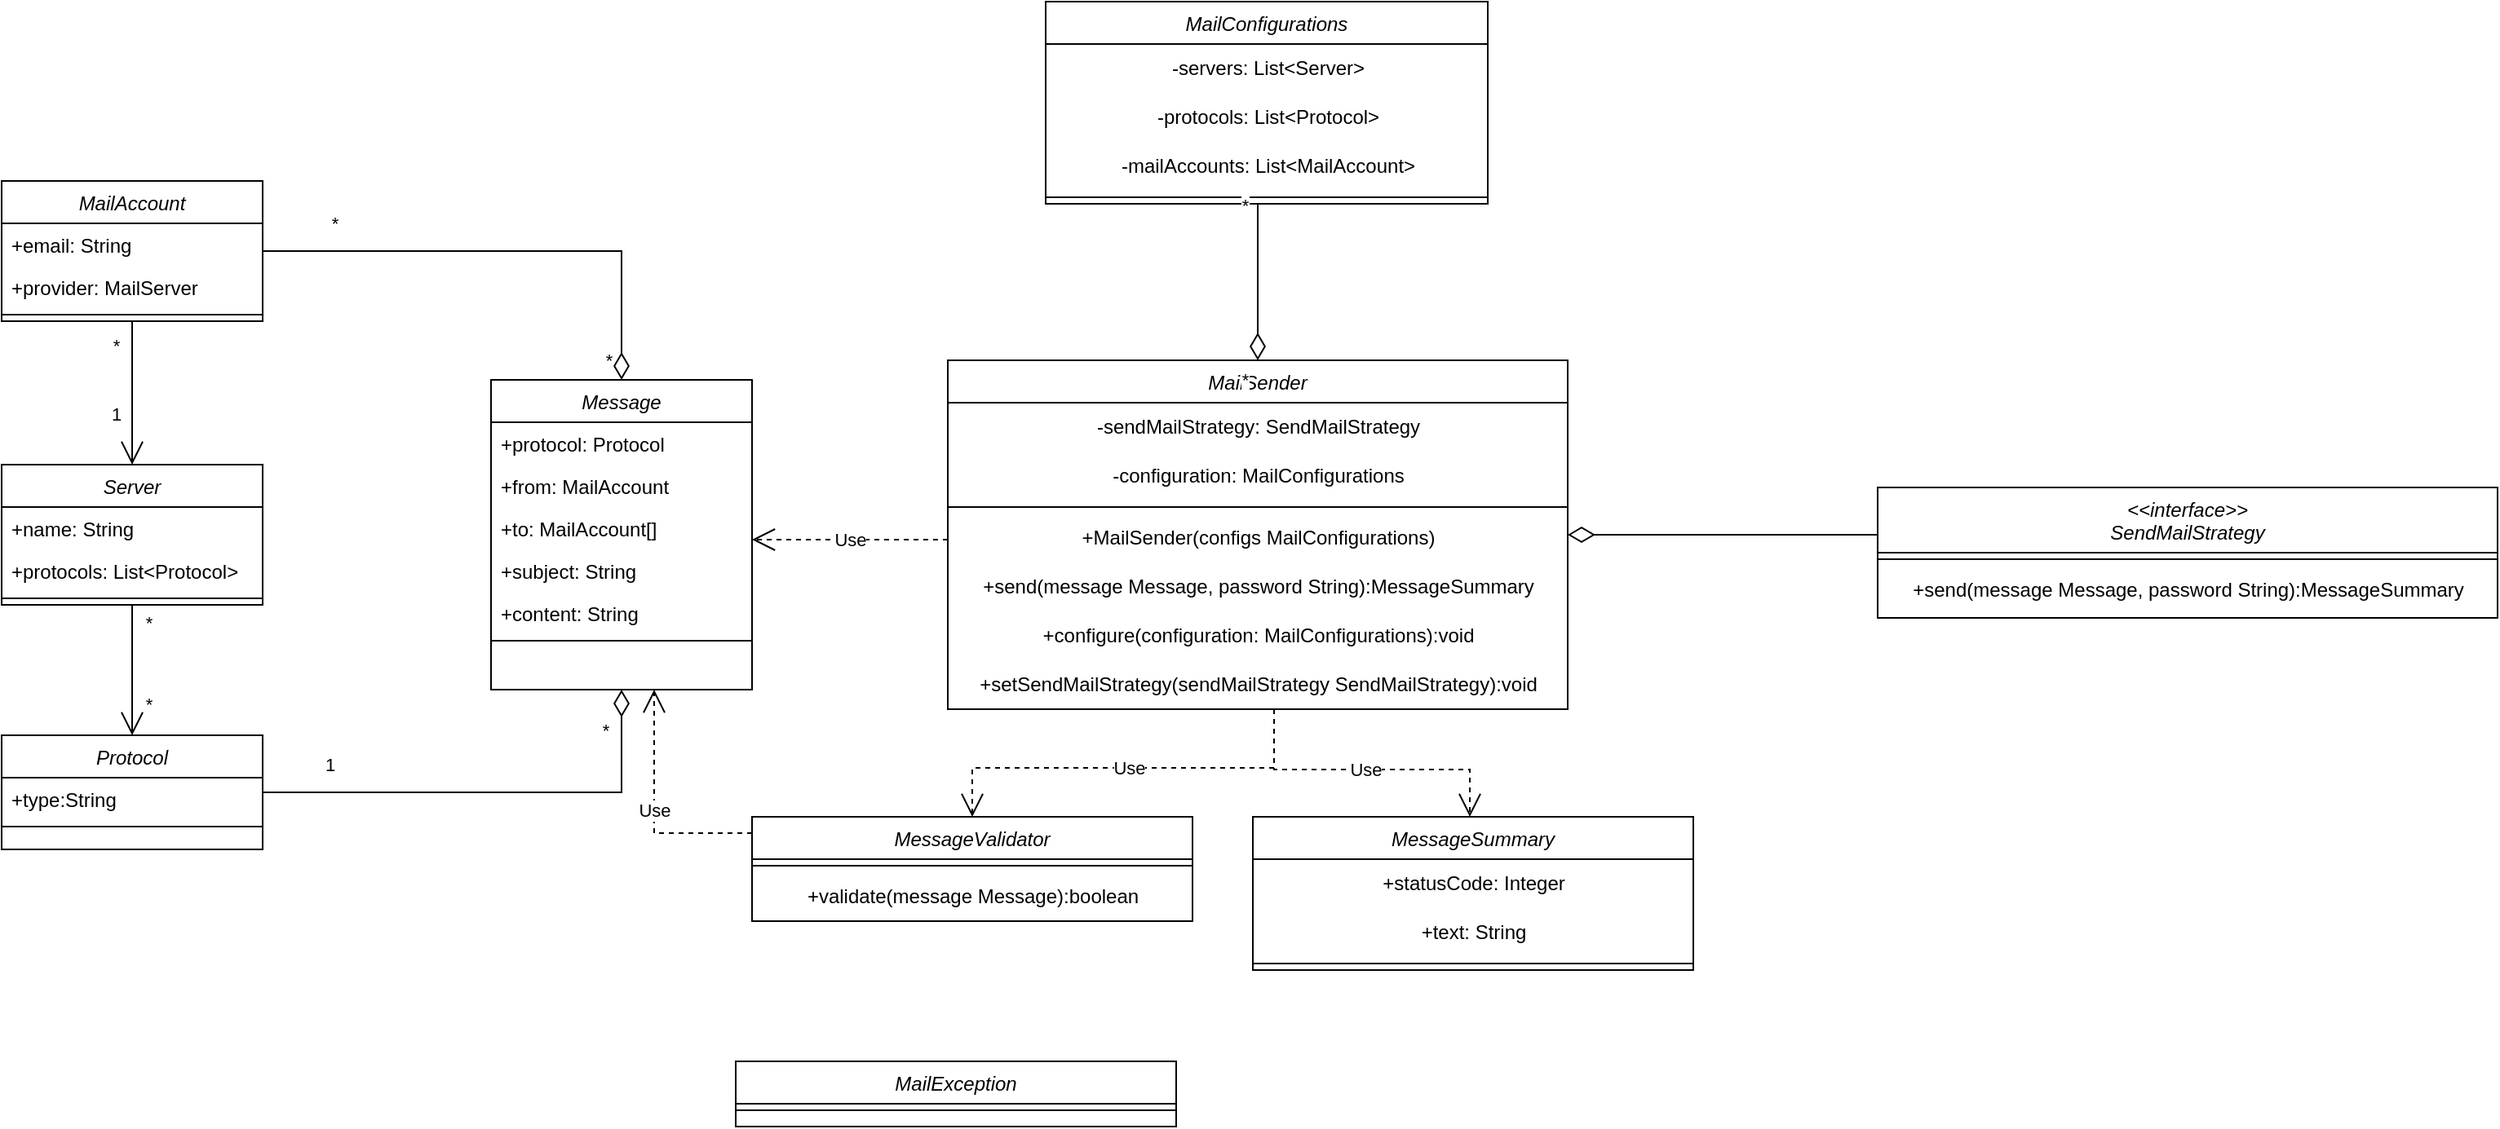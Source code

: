<mxfile version="20.3.0" type="device"><diagram id="C5RBs43oDa-KdzZeNtuy" name="Page-1"><mxGraphModel dx="841" dy="1923" grid="1" gridSize="10" guides="1" tooltips="1" connect="1" arrows="1" fold="1" page="1" pageScale="1" pageWidth="827" pageHeight="1169" math="0" shadow="0"><root><mxCell id="WIyWlLk6GJQsqaUBKTNV-0"/><mxCell id="WIyWlLk6GJQsqaUBKTNV-1" parent="WIyWlLk6GJQsqaUBKTNV-0"/><mxCell id="zkfFHV4jXpPFQw0GAbJ--0" value="MailAccount" style="swimlane;fontStyle=2;align=center;verticalAlign=top;childLayout=stackLayout;horizontal=1;startSize=26;horizontalStack=0;resizeParent=1;resizeLast=0;collapsible=1;marginBottom=0;rounded=0;shadow=0;strokeWidth=1;" parent="WIyWlLk6GJQsqaUBKTNV-1" vertex="1"><mxGeometry x="60" y="-140" width="160" height="86" as="geometry"><mxRectangle x="230" y="140" width="160" height="26" as="alternateBounds"/></mxGeometry></mxCell><mxCell id="zkfFHV4jXpPFQw0GAbJ--1" value="+email: String" style="text;align=left;verticalAlign=top;spacingLeft=4;spacingRight=4;overflow=hidden;rotatable=0;points=[[0,0.5],[1,0.5]];portConstraint=eastwest;" parent="zkfFHV4jXpPFQw0GAbJ--0" vertex="1"><mxGeometry y="26" width="160" height="26" as="geometry"/></mxCell><mxCell id="-uwHey7gto79bpNO2dy7-0" value="+provider: MailServer" style="text;align=left;verticalAlign=top;spacingLeft=4;spacingRight=4;overflow=hidden;rotatable=0;points=[[0,0.5],[1,0.5]];portConstraint=eastwest;" vertex="1" parent="zkfFHV4jXpPFQw0GAbJ--0"><mxGeometry y="52" width="160" height="26" as="geometry"/></mxCell><mxCell id="zkfFHV4jXpPFQw0GAbJ--4" value="" style="line;html=1;strokeWidth=1;align=left;verticalAlign=middle;spacingTop=-1;spacingLeft=3;spacingRight=3;rotatable=0;labelPosition=right;points=[];portConstraint=eastwest;" parent="zkfFHV4jXpPFQw0GAbJ--0" vertex="1"><mxGeometry y="78" width="160" height="8" as="geometry"/></mxCell><mxCell id="-uwHey7gto79bpNO2dy7-1" value="Server" style="swimlane;fontStyle=2;align=center;verticalAlign=top;childLayout=stackLayout;horizontal=1;startSize=26;horizontalStack=0;resizeParent=1;resizeLast=0;collapsible=1;marginBottom=0;rounded=0;shadow=0;strokeWidth=1;" vertex="1" parent="WIyWlLk6GJQsqaUBKTNV-1"><mxGeometry x="60" y="34" width="160" height="86" as="geometry"><mxRectangle x="230" y="140" width="160" height="26" as="alternateBounds"/></mxGeometry></mxCell><mxCell id="-uwHey7gto79bpNO2dy7-2" value="+name: String" style="text;align=left;verticalAlign=top;spacingLeft=4;spacingRight=4;overflow=hidden;rotatable=0;points=[[0,0.5],[1,0.5]];portConstraint=eastwest;" vertex="1" parent="-uwHey7gto79bpNO2dy7-1"><mxGeometry y="26" width="160" height="26" as="geometry"/></mxCell><mxCell id="-uwHey7gto79bpNO2dy7-10" value="+protocols: List&lt;Protocol&gt;" style="text;align=left;verticalAlign=top;spacingLeft=4;spacingRight=4;overflow=hidden;rotatable=0;points=[[0,0.5],[1,0.5]];portConstraint=eastwest;" vertex="1" parent="-uwHey7gto79bpNO2dy7-1"><mxGeometry y="52" width="160" height="26" as="geometry"/></mxCell><mxCell id="-uwHey7gto79bpNO2dy7-4" value="" style="line;html=1;strokeWidth=1;align=left;verticalAlign=middle;spacingTop=-1;spacingLeft=3;spacingRight=3;rotatable=0;labelPosition=right;points=[];portConstraint=eastwest;" vertex="1" parent="-uwHey7gto79bpNO2dy7-1"><mxGeometry y="78" width="160" height="8" as="geometry"/></mxCell><mxCell id="-uwHey7gto79bpNO2dy7-5" value="Protocol" style="swimlane;fontStyle=2;align=center;verticalAlign=top;childLayout=stackLayout;horizontal=1;startSize=26;horizontalStack=0;resizeParent=1;resizeLast=0;collapsible=1;marginBottom=0;rounded=0;shadow=0;strokeWidth=1;" vertex="1" parent="WIyWlLk6GJQsqaUBKTNV-1"><mxGeometry x="60" y="200" width="160" height="70" as="geometry"><mxRectangle x="230" y="140" width="160" height="26" as="alternateBounds"/></mxGeometry></mxCell><mxCell id="-uwHey7gto79bpNO2dy7-6" value="+type:String" style="text;align=left;verticalAlign=top;spacingLeft=4;spacingRight=4;overflow=hidden;rotatable=0;points=[[0,0.5],[1,0.5]];portConstraint=eastwest;" vertex="1" parent="-uwHey7gto79bpNO2dy7-5"><mxGeometry y="26" width="160" height="26" as="geometry"/></mxCell><mxCell id="-uwHey7gto79bpNO2dy7-8" value="" style="line;html=1;strokeWidth=1;align=left;verticalAlign=middle;spacingTop=-1;spacingLeft=3;spacingRight=3;rotatable=0;labelPosition=right;points=[];portConstraint=eastwest;" vertex="1" parent="-uwHey7gto79bpNO2dy7-5"><mxGeometry y="52" width="160" height="8" as="geometry"/></mxCell><mxCell id="-uwHey7gto79bpNO2dy7-11" value="" style="endArrow=open;html=1;endSize=12;startArrow=none;startSize=14;startFill=0;edgeStyle=orthogonalEdgeStyle;align=left;verticalAlign=bottom;rounded=0;" edge="1" parent="WIyWlLk6GJQsqaUBKTNV-1" source="zkfFHV4jXpPFQw0GAbJ--0" target="-uwHey7gto79bpNO2dy7-1"><mxGeometry x="-1" y="3" relative="1" as="geometry"><mxPoint x="270" y="234.71" as="sourcePoint"/><mxPoint x="430" y="234.71" as="targetPoint"/></mxGeometry></mxCell><mxCell id="-uwHey7gto79bpNO2dy7-13" value="*" style="edgeLabel;html=1;align=center;verticalAlign=middle;resizable=0;points=[];" vertex="1" connectable="0" parent="-uwHey7gto79bpNO2dy7-11"><mxGeometry x="-0.763" y="-1" relative="1" as="geometry"><mxPoint x="-9" y="4" as="offset"/></mxGeometry></mxCell><mxCell id="-uwHey7gto79bpNO2dy7-21" value="1" style="edgeLabel;html=1;align=center;verticalAlign=middle;resizable=0;points=[];" vertex="1" connectable="0" parent="-uwHey7gto79bpNO2dy7-11"><mxGeometry x="0.645" y="-1" relative="1" as="geometry"><mxPoint x="-9" y="-16" as="offset"/></mxGeometry></mxCell><mxCell id="-uwHey7gto79bpNO2dy7-12" value="" style="endArrow=open;html=1;endSize=12;startArrow=none;startSize=14;startFill=0;edgeStyle=orthogonalEdgeStyle;align=left;verticalAlign=bottom;rounded=0;" edge="1" parent="WIyWlLk6GJQsqaUBKTNV-1" source="-uwHey7gto79bpNO2dy7-1" target="-uwHey7gto79bpNO2dy7-5"><mxGeometry x="-1" y="3" relative="1" as="geometry"><mxPoint x="370" y="87" as="sourcePoint"/><mxPoint x="230" y="87" as="targetPoint"/></mxGeometry></mxCell><mxCell id="-uwHey7gto79bpNO2dy7-19" value="*" style="edgeLabel;html=1;align=center;verticalAlign=middle;resizable=0;points=[];" vertex="1" connectable="0" parent="-uwHey7gto79bpNO2dy7-12"><mxGeometry x="-0.723" relative="1" as="geometry"><mxPoint x="10" as="offset"/></mxGeometry></mxCell><mxCell id="-uwHey7gto79bpNO2dy7-20" value="*" style="edgeLabel;html=1;align=center;verticalAlign=middle;resizable=0;points=[];" vertex="1" connectable="0" parent="-uwHey7gto79bpNO2dy7-12"><mxGeometry x="0.785" y="1" relative="1" as="geometry"><mxPoint x="9" y="-11" as="offset"/></mxGeometry></mxCell><mxCell id="-uwHey7gto79bpNO2dy7-22" value="Message" style="swimlane;fontStyle=2;align=center;verticalAlign=top;childLayout=stackLayout;horizontal=1;startSize=26;horizontalStack=0;resizeParent=1;resizeLast=0;collapsible=1;marginBottom=0;rounded=0;shadow=0;strokeWidth=1;" vertex="1" parent="WIyWlLk6GJQsqaUBKTNV-1"><mxGeometry x="360" y="-18" width="160" height="190" as="geometry"><mxRectangle x="230" y="140" width="160" height="26" as="alternateBounds"/></mxGeometry></mxCell><mxCell id="-uwHey7gto79bpNO2dy7-23" value="+protocol: Protocol" style="text;align=left;verticalAlign=top;spacingLeft=4;spacingRight=4;overflow=hidden;rotatable=0;points=[[0,0.5],[1,0.5]];portConstraint=eastwest;" vertex="1" parent="-uwHey7gto79bpNO2dy7-22"><mxGeometry y="26" width="160" height="26" as="geometry"/></mxCell><mxCell id="-uwHey7gto79bpNO2dy7-26" value="+from: MailAccount" style="text;align=left;verticalAlign=top;spacingLeft=4;spacingRight=4;overflow=hidden;rotatable=0;points=[[0,0.5],[1,0.5]];portConstraint=eastwest;" vertex="1" parent="-uwHey7gto79bpNO2dy7-22"><mxGeometry y="52" width="160" height="26" as="geometry"/></mxCell><mxCell id="-uwHey7gto79bpNO2dy7-27" value="+to: MailAccount[]" style="text;align=left;verticalAlign=top;spacingLeft=4;spacingRight=4;overflow=hidden;rotatable=0;points=[[0,0.5],[1,0.5]];portConstraint=eastwest;" vertex="1" parent="-uwHey7gto79bpNO2dy7-22"><mxGeometry y="78" width="160" height="26" as="geometry"/></mxCell><mxCell id="-uwHey7gto79bpNO2dy7-28" value="+subject: String" style="text;align=left;verticalAlign=top;spacingLeft=4;spacingRight=4;overflow=hidden;rotatable=0;points=[[0,0.5],[1,0.5]];portConstraint=eastwest;" vertex="1" parent="-uwHey7gto79bpNO2dy7-22"><mxGeometry y="104" width="160" height="26" as="geometry"/></mxCell><mxCell id="-uwHey7gto79bpNO2dy7-29" value="+content: String" style="text;align=left;verticalAlign=top;spacingLeft=4;spacingRight=4;overflow=hidden;rotatable=0;points=[[0,0.5],[1,0.5]];portConstraint=eastwest;" vertex="1" parent="-uwHey7gto79bpNO2dy7-22"><mxGeometry y="130" width="160" height="26" as="geometry"/></mxCell><mxCell id="-uwHey7gto79bpNO2dy7-25" value="" style="line;html=1;strokeWidth=1;align=left;verticalAlign=middle;spacingTop=-1;spacingLeft=3;spacingRight=3;rotatable=0;labelPosition=right;points=[];portConstraint=eastwest;" vertex="1" parent="-uwHey7gto79bpNO2dy7-22"><mxGeometry y="156" width="160" height="8" as="geometry"/></mxCell><mxCell id="-uwHey7gto79bpNO2dy7-30" value="MailSender" style="swimlane;fontStyle=2;align=center;verticalAlign=top;childLayout=stackLayout;horizontal=1;startSize=26;horizontalStack=0;resizeParent=1;resizeLast=0;collapsible=1;marginBottom=0;rounded=0;shadow=0;strokeWidth=1;" vertex="1" parent="WIyWlLk6GJQsqaUBKTNV-1"><mxGeometry x="640" y="-30" width="380" height="214" as="geometry"><mxRectangle x="230" y="140" width="160" height="26" as="alternateBounds"/></mxGeometry></mxCell><mxCell id="-uwHey7gto79bpNO2dy7-93" value="-sendMailStrategy: SendMailStrategy" style="text;html=1;align=center;verticalAlign=middle;resizable=0;points=[];autosize=1;strokeColor=none;fillColor=none;" vertex="1" parent="-uwHey7gto79bpNO2dy7-30"><mxGeometry y="26" width="380" height="30" as="geometry"/></mxCell><mxCell id="-uwHey7gto79bpNO2dy7-119" value="-configuration: MailConfigurations" style="text;html=1;align=center;verticalAlign=middle;resizable=0;points=[];autosize=1;strokeColor=none;fillColor=none;" vertex="1" parent="-uwHey7gto79bpNO2dy7-30"><mxGeometry y="56" width="380" height="30" as="geometry"/></mxCell><mxCell id="-uwHey7gto79bpNO2dy7-33" value="" style="line;html=1;strokeWidth=1;align=left;verticalAlign=middle;spacingTop=-1;spacingLeft=3;spacingRight=3;rotatable=0;labelPosition=right;points=[];portConstraint=eastwest;" vertex="1" parent="-uwHey7gto79bpNO2dy7-30"><mxGeometry y="86" width="380" height="8" as="geometry"/></mxCell><mxCell id="-uwHey7gto79bpNO2dy7-34" value="+MailSender(configs MailConfigurations)" style="text;html=1;align=center;verticalAlign=middle;resizable=0;points=[];autosize=1;strokeColor=none;fillColor=none;" vertex="1" parent="-uwHey7gto79bpNO2dy7-30"><mxGeometry y="94" width="380" height="30" as="geometry"/></mxCell><mxCell id="-uwHey7gto79bpNO2dy7-108" value="+send(message Message, password String):MessageSummary" style="text;html=1;align=center;verticalAlign=middle;resizable=0;points=[];autosize=1;strokeColor=none;fillColor=none;" vertex="1" parent="-uwHey7gto79bpNO2dy7-30"><mxGeometry y="124" width="380" height="30" as="geometry"/></mxCell><mxCell id="-uwHey7gto79bpNO2dy7-107" value="+configure(configuration: MailConfigurations):void" style="text;html=1;align=center;verticalAlign=middle;resizable=0;points=[];autosize=1;strokeColor=none;fillColor=none;" vertex="1" parent="-uwHey7gto79bpNO2dy7-30"><mxGeometry y="154" width="380" height="30" as="geometry"/></mxCell><mxCell id="-uwHey7gto79bpNO2dy7-109" value="+setSendMailStrategy(sendMailStrategy SendMailStrategy):void" style="text;html=1;align=center;verticalAlign=middle;resizable=0;points=[];autosize=1;strokeColor=none;fillColor=none;" vertex="1" parent="-uwHey7gto79bpNO2dy7-30"><mxGeometry y="184" width="380" height="30" as="geometry"/></mxCell><mxCell id="-uwHey7gto79bpNO2dy7-36" value="" style="endArrow=none;html=1;endSize=12;startArrow=diamondThin;startSize=14;startFill=0;edgeStyle=orthogonalEdgeStyle;align=left;verticalAlign=bottom;rounded=0;endFill=0;" edge="1" parent="WIyWlLk6GJQsqaUBKTNV-1" source="-uwHey7gto79bpNO2dy7-22" target="zkfFHV4jXpPFQw0GAbJ--0"><mxGeometry x="-1" y="3" relative="1" as="geometry"><mxPoint x="400" y="-140" as="sourcePoint"/><mxPoint x="400" y="-52" as="targetPoint"/><Array as="points"><mxPoint x="440" y="-97"/></Array></mxGeometry></mxCell><mxCell id="-uwHey7gto79bpNO2dy7-37" value="*" style="edgeLabel;html=1;align=center;verticalAlign=middle;resizable=0;points=[];" vertex="1" connectable="0" parent="-uwHey7gto79bpNO2dy7-36"><mxGeometry x="-0.763" y="-1" relative="1" as="geometry"><mxPoint x="-9" y="23" as="offset"/></mxGeometry></mxCell><mxCell id="-uwHey7gto79bpNO2dy7-38" value="*" style="edgeLabel;html=1;align=center;verticalAlign=middle;resizable=0;points=[];" vertex="1" connectable="0" parent="-uwHey7gto79bpNO2dy7-36"><mxGeometry x="0.645" y="-1" relative="1" as="geometry"><mxPoint x="-9" y="-16" as="offset"/></mxGeometry></mxCell><mxCell id="-uwHey7gto79bpNO2dy7-42" value="" style="endArrow=none;html=1;endSize=12;startArrow=diamondThin;startSize=14;startFill=0;edgeStyle=orthogonalEdgeStyle;align=left;verticalAlign=bottom;rounded=0;endFill=0;" edge="1" parent="WIyWlLk6GJQsqaUBKTNV-1" source="-uwHey7gto79bpNO2dy7-22" target="-uwHey7gto79bpNO2dy7-5"><mxGeometry x="-1" y="3" relative="1" as="geometry"><mxPoint x="410" y="210" as="sourcePoint"/><mxPoint x="270" y="210" as="targetPoint"/><Array as="points"><mxPoint x="440" y="235"/></Array></mxGeometry></mxCell><mxCell id="-uwHey7gto79bpNO2dy7-43" value="*" style="edgeLabel;html=1;align=center;verticalAlign=middle;resizable=0;points=[];" vertex="1" connectable="0" parent="-uwHey7gto79bpNO2dy7-42"><mxGeometry x="-0.763" y="-1" relative="1" as="geometry"><mxPoint x="-9" y="-9" as="offset"/></mxGeometry></mxCell><mxCell id="-uwHey7gto79bpNO2dy7-44" value="1" style="edgeLabel;html=1;align=center;verticalAlign=middle;resizable=0;points=[];" vertex="1" connectable="0" parent="-uwHey7gto79bpNO2dy7-42"><mxGeometry x="0.645" y="-1" relative="1" as="geometry"><mxPoint x="-9" y="-16" as="offset"/></mxGeometry></mxCell><mxCell id="-uwHey7gto79bpNO2dy7-53" value="MessageValidator" style="swimlane;fontStyle=2;align=center;verticalAlign=top;childLayout=stackLayout;horizontal=1;startSize=26;horizontalStack=0;resizeParent=1;resizeLast=0;collapsible=1;marginBottom=0;rounded=0;shadow=0;strokeWidth=1;" vertex="1" parent="WIyWlLk6GJQsqaUBKTNV-1"><mxGeometry x="520" y="250" width="270" height="64" as="geometry"><mxRectangle x="230" y="140" width="160" height="26" as="alternateBounds"/></mxGeometry></mxCell><mxCell id="-uwHey7gto79bpNO2dy7-60" value="" style="line;html=1;strokeWidth=1;align=left;verticalAlign=middle;spacingTop=-1;spacingLeft=3;spacingRight=3;rotatable=0;labelPosition=right;points=[];portConstraint=eastwest;" vertex="1" parent="-uwHey7gto79bpNO2dy7-53"><mxGeometry y="26" width="270" height="8" as="geometry"/></mxCell><mxCell id="-uwHey7gto79bpNO2dy7-61" value="+validate(message Message):boolean" style="text;html=1;align=center;verticalAlign=middle;resizable=0;points=[];autosize=1;strokeColor=none;fillColor=none;" vertex="1" parent="-uwHey7gto79bpNO2dy7-53"><mxGeometry y="34" width="270" height="30" as="geometry"/></mxCell><mxCell id="-uwHey7gto79bpNO2dy7-62" value="MessageSummary" style="swimlane;fontStyle=2;align=center;verticalAlign=top;childLayout=stackLayout;horizontal=1;startSize=26;horizontalStack=0;resizeParent=1;resizeLast=0;collapsible=1;marginBottom=0;rounded=0;shadow=0;strokeWidth=1;" vertex="1" parent="WIyWlLk6GJQsqaUBKTNV-1"><mxGeometry x="827" y="250" width="270" height="94" as="geometry"><mxRectangle x="230" y="140" width="160" height="26" as="alternateBounds"/></mxGeometry></mxCell><mxCell id="-uwHey7gto79bpNO2dy7-65" value="+statusCode: Integer" style="text;html=1;align=center;verticalAlign=middle;resizable=0;points=[];autosize=1;strokeColor=none;fillColor=none;" vertex="1" parent="-uwHey7gto79bpNO2dy7-62"><mxGeometry y="26" width="270" height="30" as="geometry"/></mxCell><mxCell id="-uwHey7gto79bpNO2dy7-76" value="+text: String" style="text;html=1;align=center;verticalAlign=middle;resizable=0;points=[];autosize=1;strokeColor=none;fillColor=none;" vertex="1" parent="-uwHey7gto79bpNO2dy7-62"><mxGeometry y="56" width="270" height="30" as="geometry"/></mxCell><mxCell id="-uwHey7gto79bpNO2dy7-63" value="" style="line;html=1;strokeWidth=1;align=left;verticalAlign=middle;spacingTop=-1;spacingLeft=3;spacingRight=3;rotatable=0;labelPosition=right;points=[];portConstraint=eastwest;" vertex="1" parent="-uwHey7gto79bpNO2dy7-62"><mxGeometry y="86" width="270" height="8" as="geometry"/></mxCell><mxCell id="-uwHey7gto79bpNO2dy7-78" value="Use" style="endArrow=open;endSize=12;dashed=1;html=1;rounded=0;edgeStyle=orthogonalEdgeStyle;" edge="1" parent="WIyWlLk6GJQsqaUBKTNV-1" source="-uwHey7gto79bpNO2dy7-53" target="-uwHey7gto79bpNO2dy7-22"><mxGeometry width="160" relative="1" as="geometry"><mxPoint x="820" y="200" as="sourcePoint"/><mxPoint x="980" y="200" as="targetPoint"/><Array as="points"><mxPoint x="460" y="260"/></Array></mxGeometry></mxCell><mxCell id="-uwHey7gto79bpNO2dy7-79" value="Use" style="endArrow=open;endSize=12;dashed=1;html=1;rounded=0;edgeStyle=orthogonalEdgeStyle;" edge="1" parent="WIyWlLk6GJQsqaUBKTNV-1" source="-uwHey7gto79bpNO2dy7-30" target="-uwHey7gto79bpNO2dy7-62"><mxGeometry width="160" relative="1" as="geometry"><mxPoint x="665" y="260" as="sourcePoint"/><mxPoint x="480.059" y="182" as="targetPoint"/><Array as="points"><mxPoint x="840" y="221"/><mxPoint x="960" y="221"/></Array></mxGeometry></mxCell><mxCell id="-uwHey7gto79bpNO2dy7-80" value="Use" style="endArrow=open;endSize=12;dashed=1;html=1;rounded=0;edgeStyle=orthogonalEdgeStyle;" edge="1" parent="WIyWlLk6GJQsqaUBKTNV-1" source="-uwHey7gto79bpNO2dy7-30" target="-uwHey7gto79bpNO2dy7-53"><mxGeometry width="160" relative="1" as="geometry"><mxPoint x="850.059" y="110" as="sourcePoint"/><mxPoint x="970.059" y="260" as="targetPoint"/><Array as="points"><mxPoint x="840" y="220"/><mxPoint x="655" y="220"/></Array></mxGeometry></mxCell><mxCell id="-uwHey7gto79bpNO2dy7-82" value="Use" style="endArrow=open;endSize=12;dashed=1;html=1;rounded=0;edgeStyle=orthogonalEdgeStyle;" edge="1" parent="WIyWlLk6GJQsqaUBKTNV-1" source="-uwHey7gto79bpNO2dy7-30" target="-uwHey7gto79bpNO2dy7-22"><mxGeometry width="160" relative="1" as="geometry"><mxPoint x="850" y="110" as="sourcePoint"/><mxPoint x="665" y="260" as="targetPoint"/><Array as="points"><mxPoint x="600" y="80"/><mxPoint x="600" y="80"/></Array></mxGeometry></mxCell><mxCell id="-uwHey7gto79bpNO2dy7-95" value="&lt;&lt;interface&gt;&gt;&#10;SendMailStrategy" style="swimlane;fontStyle=2;align=center;verticalAlign=top;childLayout=stackLayout;horizontal=1;startSize=40;horizontalStack=0;resizeParent=1;resizeLast=0;collapsible=1;marginBottom=0;rounded=0;shadow=0;strokeWidth=1;labelBackgroundColor=none;labelBorderColor=none;whiteSpace=wrap;" vertex="1" parent="WIyWlLk6GJQsqaUBKTNV-1"><mxGeometry x="1210" y="48" width="380" height="80" as="geometry"><mxRectangle x="1260" y="34" width="160" height="26" as="alternateBounds"/></mxGeometry></mxCell><mxCell id="-uwHey7gto79bpNO2dy7-97" value="" style="line;html=1;strokeWidth=1;align=left;verticalAlign=middle;spacingTop=-1;spacingLeft=3;spacingRight=3;rotatable=0;labelPosition=right;points=[];portConstraint=eastwest;" vertex="1" parent="-uwHey7gto79bpNO2dy7-95"><mxGeometry y="40" width="380" height="8" as="geometry"/></mxCell><mxCell id="-uwHey7gto79bpNO2dy7-102" value="+send(message Message, password String):MessageSummary" style="text;html=1;align=center;verticalAlign=middle;resizable=0;points=[];autosize=1;strokeColor=none;fillColor=none;" vertex="1" parent="-uwHey7gto79bpNO2dy7-95"><mxGeometry y="48" width="380" height="30" as="geometry"/></mxCell><mxCell id="-uwHey7gto79bpNO2dy7-99" value="" style="endArrow=none;html=1;endSize=12;startArrow=diamondThin;startSize=14;startFill=0;edgeStyle=orthogonalEdgeStyle;align=left;verticalAlign=bottom;rounded=0;endFill=0;" edge="1" parent="WIyWlLk6GJQsqaUBKTNV-1" source="-uwHey7gto79bpNO2dy7-30" target="-uwHey7gto79bpNO2dy7-95"><mxGeometry x="-1" y="3" relative="1" as="geometry"><mxPoint x="1250" y="34" as="sourcePoint"/><mxPoint x="1030" y="-45.0" as="targetPoint"/><Array as="points"><mxPoint x="1250" y="81"/><mxPoint x="1250" y="81"/></Array></mxGeometry></mxCell><mxCell id="-uwHey7gto79bpNO2dy7-103" value="MailException" style="swimlane;fontStyle=2;align=center;verticalAlign=top;childLayout=stackLayout;horizontal=1;startSize=26;horizontalStack=0;resizeParent=1;resizeLast=0;collapsible=1;marginBottom=0;rounded=0;shadow=0;strokeWidth=1;" vertex="1" parent="WIyWlLk6GJQsqaUBKTNV-1"><mxGeometry x="510" y="400" width="270" height="40" as="geometry"><mxRectangle x="230" y="140" width="160" height="26" as="alternateBounds"/></mxGeometry></mxCell><mxCell id="-uwHey7gto79bpNO2dy7-104" value="" style="line;html=1;strokeWidth=1;align=left;verticalAlign=middle;spacingTop=-1;spacingLeft=3;spacingRight=3;rotatable=0;labelPosition=right;points=[];portConstraint=eastwest;" vertex="1" parent="-uwHey7gto79bpNO2dy7-103"><mxGeometry y="26" width="270" height="8" as="geometry"/></mxCell><mxCell id="-uwHey7gto79bpNO2dy7-110" value="MailConfigurations" style="swimlane;fontStyle=2;align=center;verticalAlign=top;childLayout=stackLayout;horizontal=1;startSize=26;horizontalStack=0;resizeParent=1;resizeLast=0;collapsible=1;marginBottom=0;rounded=0;shadow=0;strokeWidth=1;" vertex="1" parent="WIyWlLk6GJQsqaUBKTNV-1"><mxGeometry x="700" y="-250" width="271" height="124" as="geometry"><mxRectangle x="230" y="140" width="160" height="26" as="alternateBounds"/></mxGeometry></mxCell><mxCell id="-uwHey7gto79bpNO2dy7-111" value="-servers: List&amp;lt;Server&amp;gt;" style="text;html=1;align=center;verticalAlign=middle;resizable=0;points=[];autosize=1;strokeColor=none;fillColor=none;" vertex="1" parent="-uwHey7gto79bpNO2dy7-110"><mxGeometry y="26" width="271" height="30" as="geometry"/></mxCell><mxCell id="-uwHey7gto79bpNO2dy7-124" value="-protocols: List&amp;lt;Protocol&amp;gt;" style="text;html=1;align=center;verticalAlign=middle;resizable=0;points=[];autosize=1;strokeColor=none;fillColor=none;" vertex="1" parent="-uwHey7gto79bpNO2dy7-110"><mxGeometry y="56" width="271" height="30" as="geometry"/></mxCell><mxCell id="-uwHey7gto79bpNO2dy7-125" value="-mailAccounts: List&amp;lt;MailAccount&amp;gt;" style="text;html=1;align=center;verticalAlign=middle;resizable=0;points=[];autosize=1;strokeColor=none;fillColor=none;" vertex="1" parent="-uwHey7gto79bpNO2dy7-110"><mxGeometry y="86" width="271" height="30" as="geometry"/></mxCell><mxCell id="-uwHey7gto79bpNO2dy7-113" value="" style="line;html=1;strokeWidth=1;align=left;verticalAlign=middle;spacingTop=-1;spacingLeft=3;spacingRight=3;rotatable=0;labelPosition=right;points=[];portConstraint=eastwest;" vertex="1" parent="-uwHey7gto79bpNO2dy7-110"><mxGeometry y="116" width="271" height="8" as="geometry"/></mxCell><mxCell id="-uwHey7gto79bpNO2dy7-116" value="" style="endArrow=none;html=1;endSize=12;startArrow=diamondThin;startSize=14;startFill=0;edgeStyle=orthogonalEdgeStyle;align=left;verticalAlign=bottom;rounded=0;endFill=0;" edge="1" parent="WIyWlLk6GJQsqaUBKTNV-1" source="-uwHey7gto79bpNO2dy7-30" target="-uwHey7gto79bpNO2dy7-110"><mxGeometry x="-1" y="3" relative="1" as="geometry"><mxPoint x="590" y="-18" as="sourcePoint"/><mxPoint x="370" y="-97" as="targetPoint"/><Array as="points"><mxPoint x="830" y="-10"/><mxPoint x="830" y="-10"/></Array></mxGeometry></mxCell><mxCell id="-uwHey7gto79bpNO2dy7-117" value="*" style="edgeLabel;html=1;align=center;verticalAlign=middle;resizable=0;points=[];" vertex="1" connectable="0" parent="-uwHey7gto79bpNO2dy7-116"><mxGeometry x="-0.763" y="-1" relative="1" as="geometry"><mxPoint x="-9" y="23" as="offset"/></mxGeometry></mxCell><mxCell id="-uwHey7gto79bpNO2dy7-118" value="*" style="edgeLabel;html=1;align=center;verticalAlign=middle;resizable=0;points=[];" vertex="1" connectable="0" parent="-uwHey7gto79bpNO2dy7-116"><mxGeometry x="0.645" y="-1" relative="1" as="geometry"><mxPoint x="-9" y="-16" as="offset"/></mxGeometry></mxCell></root></mxGraphModel></diagram></mxfile>